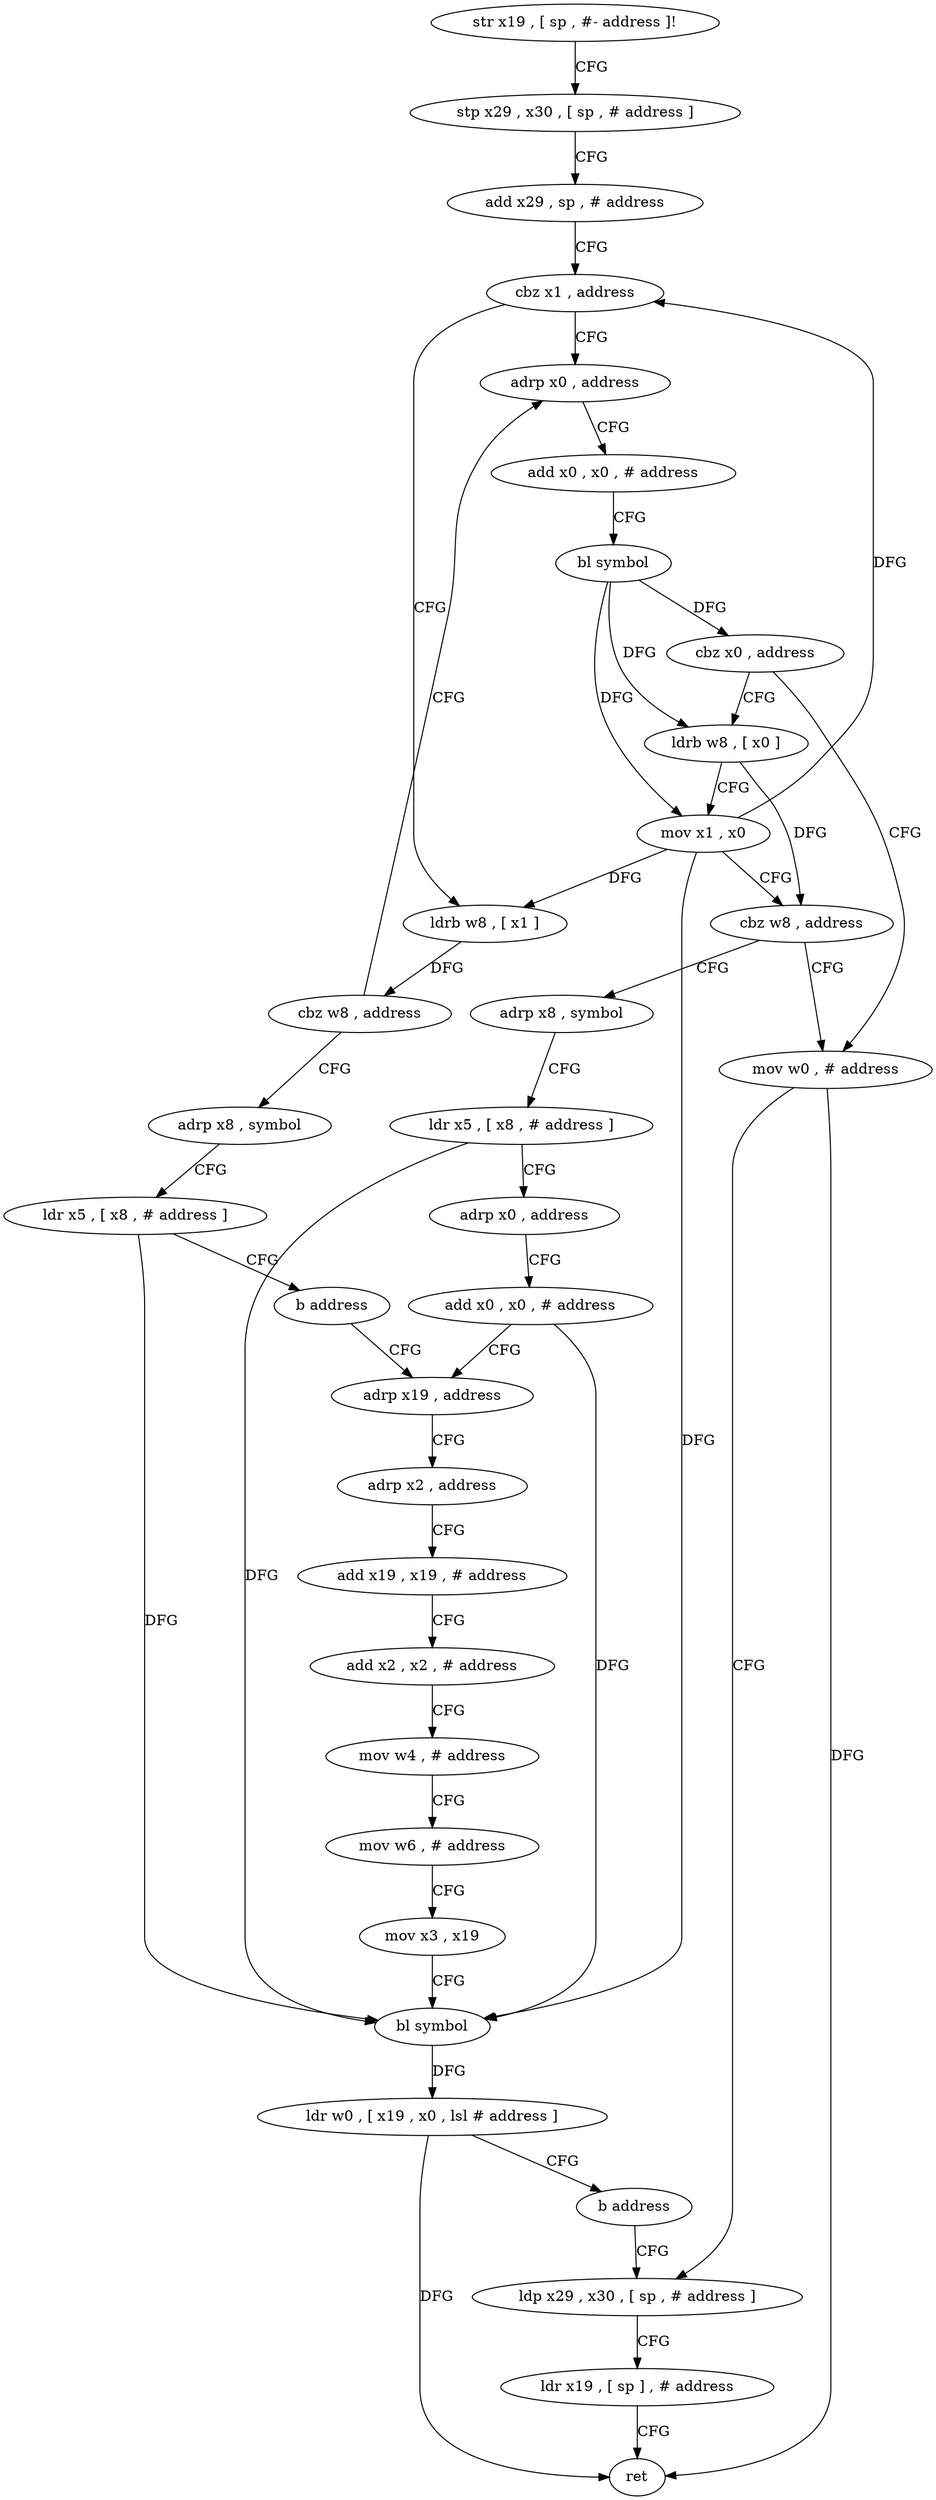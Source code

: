 digraph "func" {
"4233148" [label = "str x19 , [ sp , #- address ]!" ]
"4233152" [label = "stp x29 , x30 , [ sp , # address ]" ]
"4233156" [label = "add x29 , sp , # address" ]
"4233160" [label = "cbz x1 , address" ]
"4233184" [label = "adrp x0 , address" ]
"4233164" [label = "ldrb w8 , [ x1 ]" ]
"4233188" [label = "add x0 , x0 , # address" ]
"4233192" [label = "bl symbol" ]
"4233196" [label = "cbz x0 , address" ]
"4233268" [label = "mov w0 , # address" ]
"4233200" [label = "ldrb w8 , [ x0 ]" ]
"4233168" [label = "cbz w8 , address" ]
"4233172" [label = "adrp x8 , symbol" ]
"4233272" [label = "ldp x29 , x30 , [ sp , # address ]" ]
"4233204" [label = "mov x1 , x0" ]
"4233208" [label = "cbz w8 , address" ]
"4233212" [label = "adrp x8 , symbol" ]
"4233176" [label = "ldr x5 , [ x8 , # address ]" ]
"4233180" [label = "b address" ]
"4233228" [label = "adrp x19 , address" ]
"4233216" [label = "ldr x5 , [ x8 , # address ]" ]
"4233220" [label = "adrp x0 , address" ]
"4233224" [label = "add x0 , x0 , # address" ]
"4233232" [label = "adrp x2 , address" ]
"4233236" [label = "add x19 , x19 , # address" ]
"4233240" [label = "add x2 , x2 , # address" ]
"4233244" [label = "mov w4 , # address" ]
"4233248" [label = "mov w6 , # address" ]
"4233252" [label = "mov x3 , x19" ]
"4233256" [label = "bl symbol" ]
"4233260" [label = "ldr w0 , [ x19 , x0 , lsl # address ]" ]
"4233264" [label = "b address" ]
"4233276" [label = "ldr x19 , [ sp ] , # address" ]
"4233280" [label = "ret" ]
"4233148" -> "4233152" [ label = "CFG" ]
"4233152" -> "4233156" [ label = "CFG" ]
"4233156" -> "4233160" [ label = "CFG" ]
"4233160" -> "4233184" [ label = "CFG" ]
"4233160" -> "4233164" [ label = "CFG" ]
"4233184" -> "4233188" [ label = "CFG" ]
"4233164" -> "4233168" [ label = "DFG" ]
"4233188" -> "4233192" [ label = "CFG" ]
"4233192" -> "4233196" [ label = "DFG" ]
"4233192" -> "4233200" [ label = "DFG" ]
"4233192" -> "4233204" [ label = "DFG" ]
"4233196" -> "4233268" [ label = "CFG" ]
"4233196" -> "4233200" [ label = "CFG" ]
"4233268" -> "4233272" [ label = "CFG" ]
"4233268" -> "4233280" [ label = "DFG" ]
"4233200" -> "4233204" [ label = "CFG" ]
"4233200" -> "4233208" [ label = "DFG" ]
"4233168" -> "4233184" [ label = "CFG" ]
"4233168" -> "4233172" [ label = "CFG" ]
"4233172" -> "4233176" [ label = "CFG" ]
"4233272" -> "4233276" [ label = "CFG" ]
"4233204" -> "4233208" [ label = "CFG" ]
"4233204" -> "4233160" [ label = "DFG" ]
"4233204" -> "4233164" [ label = "DFG" ]
"4233204" -> "4233256" [ label = "DFG" ]
"4233208" -> "4233268" [ label = "CFG" ]
"4233208" -> "4233212" [ label = "CFG" ]
"4233212" -> "4233216" [ label = "CFG" ]
"4233176" -> "4233180" [ label = "CFG" ]
"4233176" -> "4233256" [ label = "DFG" ]
"4233180" -> "4233228" [ label = "CFG" ]
"4233228" -> "4233232" [ label = "CFG" ]
"4233216" -> "4233220" [ label = "CFG" ]
"4233216" -> "4233256" [ label = "DFG" ]
"4233220" -> "4233224" [ label = "CFG" ]
"4233224" -> "4233228" [ label = "CFG" ]
"4233224" -> "4233256" [ label = "DFG" ]
"4233232" -> "4233236" [ label = "CFG" ]
"4233236" -> "4233240" [ label = "CFG" ]
"4233240" -> "4233244" [ label = "CFG" ]
"4233244" -> "4233248" [ label = "CFG" ]
"4233248" -> "4233252" [ label = "CFG" ]
"4233252" -> "4233256" [ label = "CFG" ]
"4233256" -> "4233260" [ label = "DFG" ]
"4233260" -> "4233264" [ label = "CFG" ]
"4233260" -> "4233280" [ label = "DFG" ]
"4233264" -> "4233272" [ label = "CFG" ]
"4233276" -> "4233280" [ label = "CFG" ]
}
